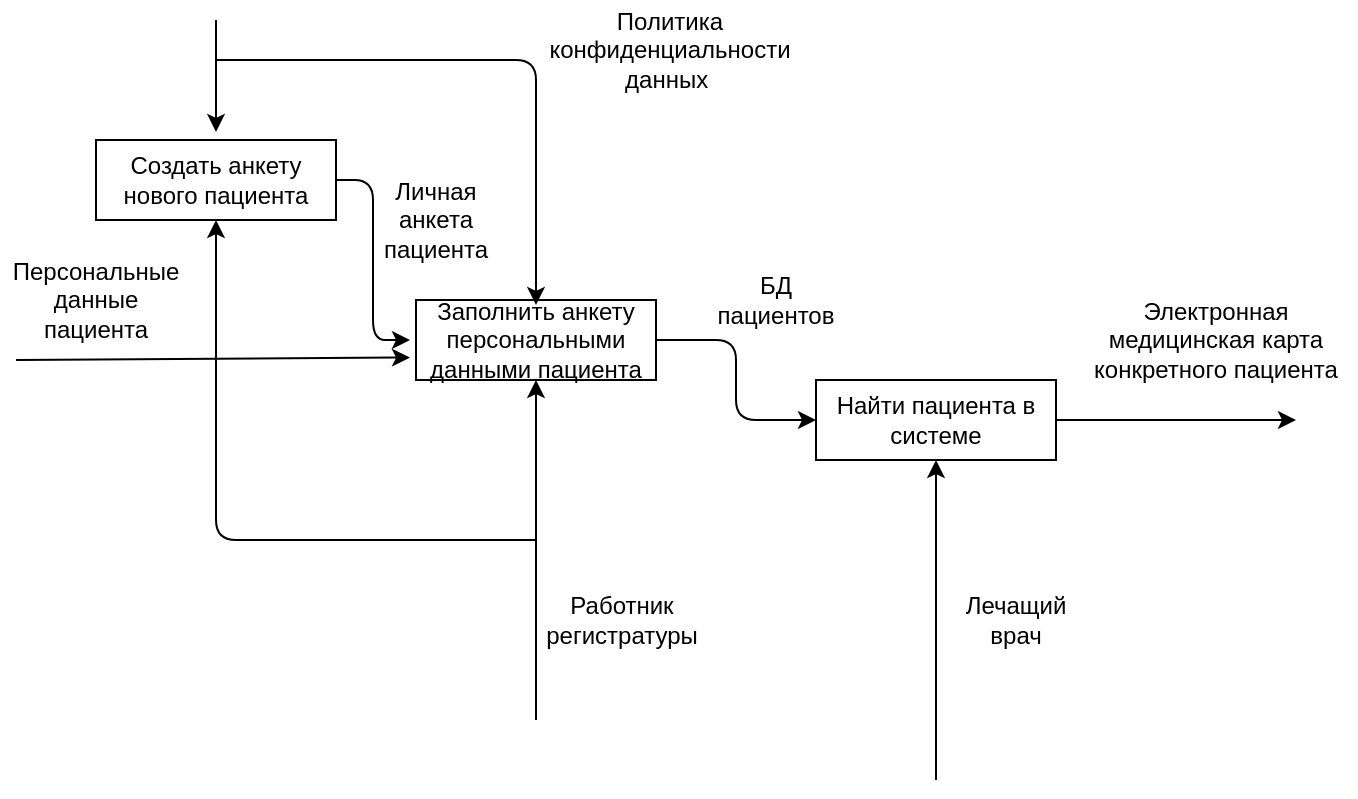 <mxfile version="14.3.1" type="device"><diagram id="lHmg2zUuFZqcir8BYayB" name="Страница 1"><mxGraphModel dx="782" dy="469" grid="1" gridSize="10" guides="1" tooltips="1" connect="1" arrows="1" fold="1" page="1" pageScale="1" pageWidth="827" pageHeight="1169" math="0" shadow="0"><root><mxCell id="0"/><mxCell id="1" parent="0"/><mxCell id="jJW8rlOYxm5dDdNIfxMD-1" value="" style="rounded=0;whiteSpace=wrap;html=1;" vertex="1" parent="1"><mxGeometry x="120" y="80" width="120" height="40" as="geometry"/></mxCell><mxCell id="jJW8rlOYxm5dDdNIfxMD-2" value="Создать анкету нового пациента" style="text;html=1;strokeColor=none;fillColor=none;align=center;verticalAlign=middle;whiteSpace=wrap;rounded=0;" vertex="1" parent="1"><mxGeometry x="125" y="90" width="110" height="20" as="geometry"/></mxCell><mxCell id="jJW8rlOYxm5dDdNIfxMD-3" value="" style="rounded=0;whiteSpace=wrap;html=1;" vertex="1" parent="1"><mxGeometry x="280" y="160" width="120" height="40" as="geometry"/></mxCell><mxCell id="jJW8rlOYxm5dDdNIfxMD-4" value="Заполнить анкету персональными данными пациента" style="text;html=1;strokeColor=none;fillColor=none;align=center;verticalAlign=middle;whiteSpace=wrap;rounded=0;" vertex="1" parent="1"><mxGeometry x="277" y="162.5" width="126" height="35" as="geometry"/></mxCell><mxCell id="jJW8rlOYxm5dDdNIfxMD-5" value="" style="rounded=0;whiteSpace=wrap;html=1;" vertex="1" parent="1"><mxGeometry x="480" y="200" width="120" height="40" as="geometry"/></mxCell><mxCell id="jJW8rlOYxm5dDdNIfxMD-6" value="Найти пациента в системе" style="text;html=1;strokeColor=none;fillColor=none;align=center;verticalAlign=middle;whiteSpace=wrap;rounded=0;" vertex="1" parent="1"><mxGeometry x="487" y="210" width="106" height="20" as="geometry"/></mxCell><mxCell id="jJW8rlOYxm5dDdNIfxMD-7" value="" style="endArrow=classic;html=1;entryX=0.5;entryY=1;entryDx=0;entryDy=0;" edge="1" parent="1" target="jJW8rlOYxm5dDdNIfxMD-3"><mxGeometry width="50" height="50" relative="1" as="geometry"><mxPoint x="340" y="370" as="sourcePoint"/><mxPoint x="340" y="230" as="targetPoint"/></mxGeometry></mxCell><mxCell id="jJW8rlOYxm5dDdNIfxMD-8" value="" style="endArrow=classic;html=1;entryX=0.5;entryY=1;entryDx=0;entryDy=0;" edge="1" parent="1" target="jJW8rlOYxm5dDdNIfxMD-1"><mxGeometry width="50" height="50" relative="1" as="geometry"><mxPoint x="340" y="280" as="sourcePoint"/><mxPoint x="430" y="150" as="targetPoint"/><Array as="points"><mxPoint x="180" y="280"/></Array></mxGeometry></mxCell><mxCell id="jJW8rlOYxm5dDdNIfxMD-9" value="" style="endArrow=classic;html=1;" edge="1" parent="1"><mxGeometry width="50" height="50" relative="1" as="geometry"><mxPoint x="180" y="20" as="sourcePoint"/><mxPoint x="180" y="76" as="targetPoint"/></mxGeometry></mxCell><mxCell id="jJW8rlOYxm5dDdNIfxMD-10" value="" style="endArrow=classic;html=1;entryX=0.5;entryY=0;entryDx=0;entryDy=0;" edge="1" parent="1" target="jJW8rlOYxm5dDdNIfxMD-4"><mxGeometry width="50" height="50" relative="1" as="geometry"><mxPoint x="180" y="40" as="sourcePoint"/><mxPoint x="430" y="150" as="targetPoint"/><Array as="points"><mxPoint x="340" y="40"/></Array></mxGeometry></mxCell><mxCell id="jJW8rlOYxm5dDdNIfxMD-11" value="" style="endArrow=classic;html=1;exitX=1;exitY=0.5;exitDx=0;exitDy=0;entryX=0;entryY=0.5;entryDx=0;entryDy=0;edgeStyle=orthogonalEdgeStyle;" edge="1" parent="1" source="jJW8rlOYxm5dDdNIfxMD-1" target="jJW8rlOYxm5dDdNIfxMD-4"><mxGeometry width="50" height="50" relative="1" as="geometry"><mxPoint x="380" y="200" as="sourcePoint"/><mxPoint x="430" y="150" as="targetPoint"/></mxGeometry></mxCell><mxCell id="jJW8rlOYxm5dDdNIfxMD-12" value="" style="endArrow=classic;html=1;entryX=0;entryY=0.75;entryDx=0;entryDy=0;" edge="1" parent="1" target="jJW8rlOYxm5dDdNIfxMD-4"><mxGeometry width="50" height="50" relative="1" as="geometry"><mxPoint x="80" y="190" as="sourcePoint"/><mxPoint x="430" y="150" as="targetPoint"/></mxGeometry></mxCell><mxCell id="jJW8rlOYxm5dDdNIfxMD-13" value="" style="endArrow=classic;html=1;entryX=0;entryY=0.5;entryDx=0;entryDy=0;edgeStyle=elbowEdgeStyle;" edge="1" parent="1" target="jJW8rlOYxm5dDdNIfxMD-5"><mxGeometry width="50" height="50" relative="1" as="geometry"><mxPoint x="400" y="180" as="sourcePoint"/><mxPoint x="430" y="150" as="targetPoint"/></mxGeometry></mxCell><mxCell id="jJW8rlOYxm5dDdNIfxMD-14" value="" style="endArrow=classic;html=1;entryX=0.5;entryY=1;entryDx=0;entryDy=0;" edge="1" parent="1" target="jJW8rlOYxm5dDdNIfxMD-5"><mxGeometry width="50" height="50" relative="1" as="geometry"><mxPoint x="540" y="400" as="sourcePoint"/><mxPoint x="430" y="150" as="targetPoint"/></mxGeometry></mxCell><mxCell id="jJW8rlOYxm5dDdNIfxMD-15" value="" style="endArrow=classic;html=1;exitX=1;exitY=0.5;exitDx=0;exitDy=0;" edge="1" parent="1" source="jJW8rlOYxm5dDdNIfxMD-5"><mxGeometry width="50" height="50" relative="1" as="geometry"><mxPoint x="380" y="200" as="sourcePoint"/><mxPoint x="720" y="220" as="targetPoint"/></mxGeometry></mxCell><mxCell id="jJW8rlOYxm5dDdNIfxMD-17" value="Политика конфиденциальности данных&amp;nbsp;" style="text;html=1;strokeColor=none;fillColor=none;align=center;verticalAlign=middle;whiteSpace=wrap;rounded=0;" vertex="1" parent="1"><mxGeometry x="327" y="10" width="160" height="50" as="geometry"/></mxCell><mxCell id="jJW8rlOYxm5dDdNIfxMD-18" value="Личная анкета пациента" style="text;html=1;strokeColor=none;fillColor=none;align=center;verticalAlign=middle;whiteSpace=wrap;rounded=0;" vertex="1" parent="1"><mxGeometry x="270" y="110" width="40" height="20" as="geometry"/></mxCell><mxCell id="jJW8rlOYxm5dDdNIfxMD-19" style="edgeStyle=elbowEdgeStyle;rounded=0;orthogonalLoop=1;jettySize=auto;html=1;exitX=1;exitY=0.5;exitDx=0;exitDy=0;" edge="1" parent="1" source="jJW8rlOYxm5dDdNIfxMD-18" target="jJW8rlOYxm5dDdNIfxMD-18"><mxGeometry relative="1" as="geometry"/></mxCell><mxCell id="jJW8rlOYxm5dDdNIfxMD-20" value="Персональные данные пациента" style="text;html=1;strokeColor=none;fillColor=none;align=center;verticalAlign=middle;whiteSpace=wrap;rounded=0;" vertex="1" parent="1"><mxGeometry x="100" y="150" width="40" height="20" as="geometry"/></mxCell><mxCell id="jJW8rlOYxm5dDdNIfxMD-21" value="Работник регистратуры" style="text;html=1;strokeColor=none;fillColor=none;align=center;verticalAlign=middle;whiteSpace=wrap;rounded=0;" vertex="1" parent="1"><mxGeometry x="363" y="310" width="40" height="20" as="geometry"/></mxCell><mxCell id="jJW8rlOYxm5dDdNIfxMD-22" value="Лечащий врач" style="text;html=1;strokeColor=none;fillColor=none;align=center;verticalAlign=middle;whiteSpace=wrap;rounded=0;" vertex="1" parent="1"><mxGeometry x="560" y="310" width="40" height="20" as="geometry"/></mxCell><mxCell id="jJW8rlOYxm5dDdNIfxMD-24" value="БД пациентов" style="text;html=1;strokeColor=none;fillColor=none;align=center;verticalAlign=middle;whiteSpace=wrap;rounded=0;" vertex="1" parent="1"><mxGeometry x="440" y="150" width="40" height="20" as="geometry"/></mxCell><mxCell id="jJW8rlOYxm5dDdNIfxMD-25" value="Электронная медицинская карта конкретного пациента" style="text;html=1;strokeColor=none;fillColor=none;align=center;verticalAlign=middle;whiteSpace=wrap;rounded=0;" vertex="1" parent="1"><mxGeometry x="610" y="170" width="140" height="20" as="geometry"/></mxCell></root></mxGraphModel></diagram></mxfile>